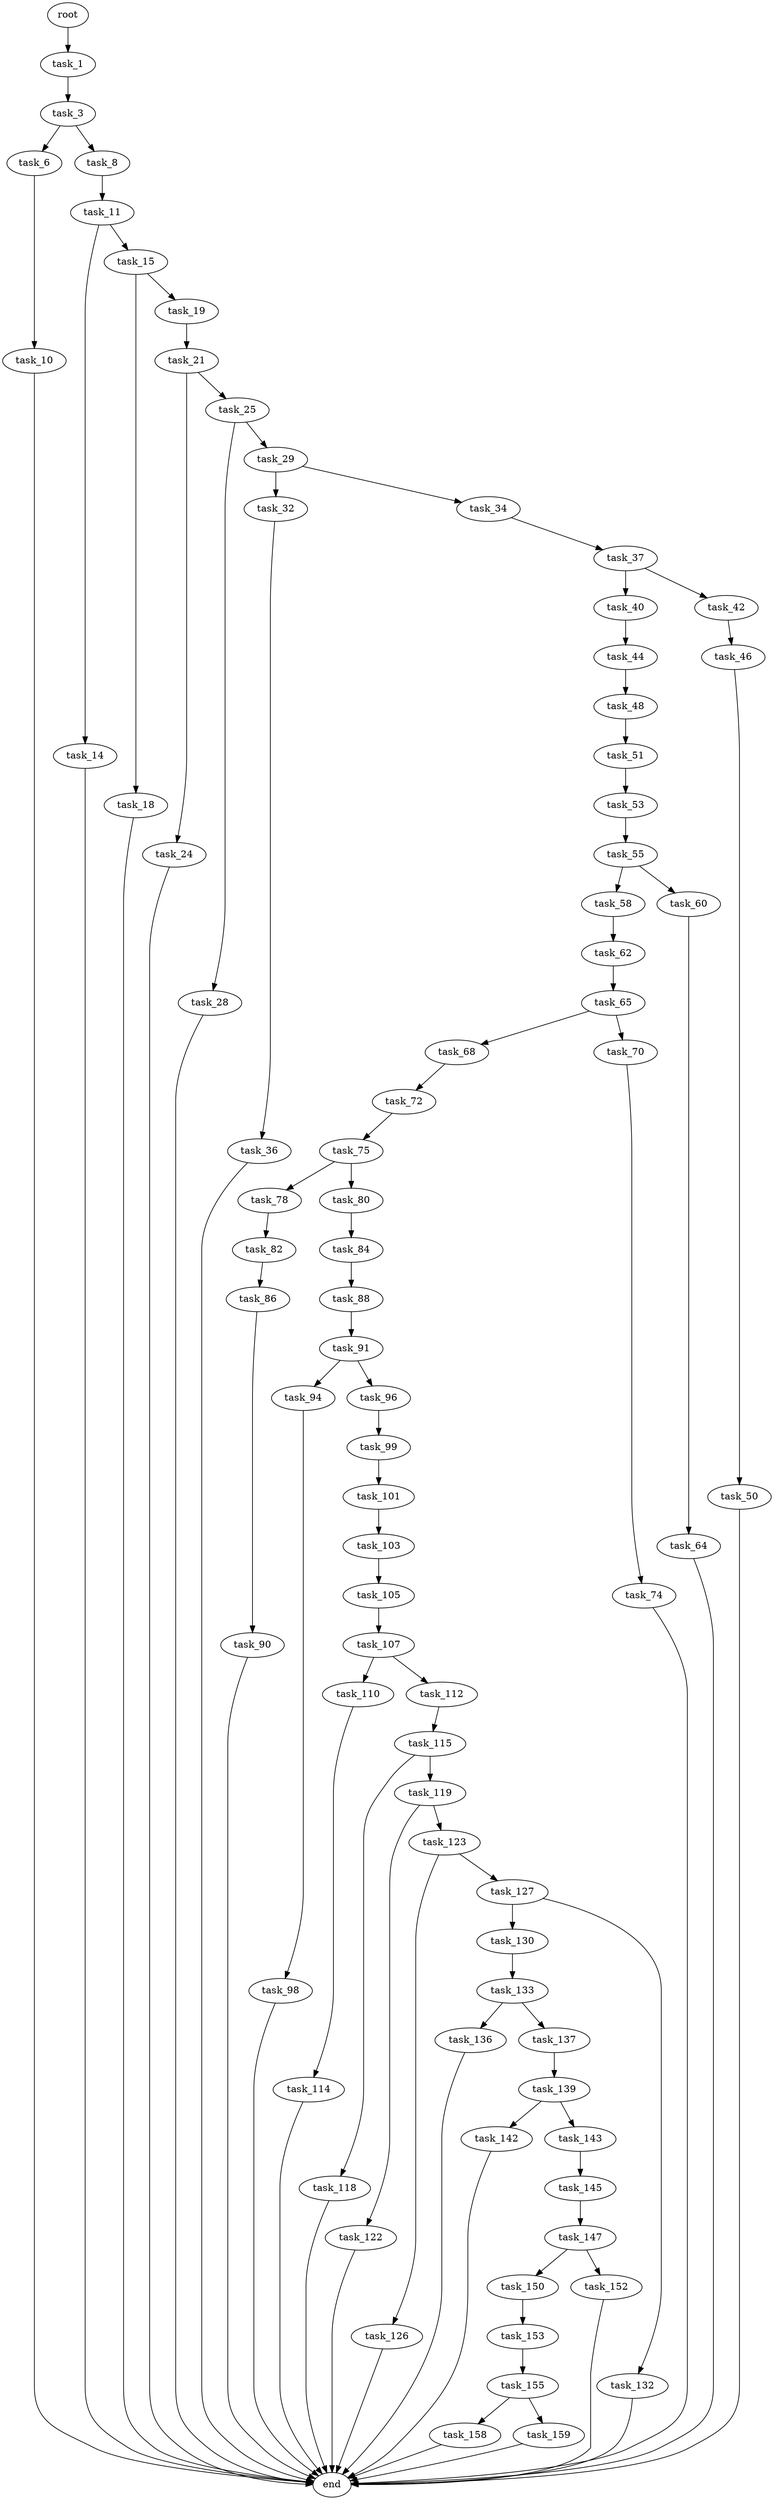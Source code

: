 digraph G {
  root [size="0.000000"];
  task_1 [size="28991029248.000000"];
  task_3 [size="23219223998.000000"];
  task_6 [size="69954094160.000000"];
  task_8 [size="137082456756.000000"];
  task_10 [size="134217728000.000000"];
  task_11 [size="1284249271186.000000"];
  task_14 [size="14913925526.000000"];
  task_15 [size="3685269890.000000"];
  task_18 [size="28991029248.000000"];
  task_19 [size="23922773776.000000"];
  task_21 [size="617314892958.000000"];
  task_24 [size="88368686709.000000"];
  task_25 [size="134217728000.000000"];
  task_28 [size="263247549041.000000"];
  task_29 [size="59639506386.000000"];
  task_32 [size="17683339736.000000"];
  task_34 [size="9642710562.000000"];
  task_36 [size="12819834331.000000"];
  task_37 [size="4114000255.000000"];
  task_40 [size="10032058451.000000"];
  task_42 [size="25476167758.000000"];
  task_44 [size="328953162423.000000"];
  task_46 [size="68719476736.000000"];
  task_48 [size="231928233984.000000"];
  task_50 [size="1190690616360.000000"];
  task_51 [size="1234683372571.000000"];
  task_53 [size="28991029248.000000"];
  task_55 [size="110902551017.000000"];
  task_58 [size="4733127665.000000"];
  task_60 [size="782757789696.000000"];
  task_62 [size="23555161642.000000"];
  task_64 [size="1073741824000.000000"];
  task_65 [size="64930168065.000000"];
  task_68 [size="92774205602.000000"];
  task_70 [size="53635847121.000000"];
  task_72 [size="837860080688.000000"];
  task_74 [size="8589934592.000000"];
  task_75 [size="12135801394.000000"];
  task_78 [size="7182511300.000000"];
  task_80 [size="904652039141.000000"];
  task_82 [size="4174519673.000000"];
  task_84 [size="1073741824000.000000"];
  task_86 [size="28730513839.000000"];
  task_88 [size="1940781831.000000"];
  task_90 [size="16043238936.000000"];
  task_91 [size="54281247813.000000"];
  task_94 [size="1275134752.000000"];
  task_96 [size="557422371329.000000"];
  task_98 [size="31174402234.000000"];
  task_99 [size="3178568961.000000"];
  task_101 [size="43991353674.000000"];
  task_103 [size="28991029248.000000"];
  task_105 [size="368293445632.000000"];
  task_107 [size="788614987340.000000"];
  task_110 [size="458424662293.000000"];
  task_112 [size="668163200347.000000"];
  task_114 [size="68719476736.000000"];
  task_115 [size="28808197837.000000"];
  task_118 [size="411492236057.000000"];
  task_119 [size="627184619337.000000"];
  task_122 [size="11991470024.000000"];
  task_123 [size="238546347933.000000"];
  task_126 [size="13810415751.000000"];
  task_127 [size="231928233984.000000"];
  task_130 [size="23567697153.000000"];
  task_132 [size="68719476736.000000"];
  task_133 [size="160470919774.000000"];
  task_136 [size="71383630634.000000"];
  task_137 [size="549755813888.000000"];
  task_139 [size="71798190335.000000"];
  task_142 [size="3552355900.000000"];
  task_143 [size="1073741824000.000000"];
  task_145 [size="5214262345.000000"];
  task_147 [size="4914232455.000000"];
  task_150 [size="19063003667.000000"];
  task_152 [size="1304832375040.000000"];
  task_153 [size="549755813888.000000"];
  task_155 [size="1667708200.000000"];
  task_158 [size="8589934592.000000"];
  task_159 [size="8990412281.000000"];
  end [size="0.000000"];

  root -> task_1 [size="1.000000"];
  task_1 -> task_3 [size="75497472.000000"];
  task_3 -> task_6 [size="411041792.000000"];
  task_3 -> task_8 [size="411041792.000000"];
  task_6 -> task_10 [size="209715200.000000"];
  task_8 -> task_11 [size="301989888.000000"];
  task_10 -> end [size="1.000000"];
  task_11 -> task_14 [size="838860800.000000"];
  task_11 -> task_15 [size="838860800.000000"];
  task_14 -> end [size="1.000000"];
  task_15 -> task_18 [size="75497472.000000"];
  task_15 -> task_19 [size="75497472.000000"];
  task_18 -> end [size="1.000000"];
  task_19 -> task_21 [size="536870912.000000"];
  task_21 -> task_24 [size="536870912.000000"];
  task_21 -> task_25 [size="536870912.000000"];
  task_24 -> end [size="1.000000"];
  task_25 -> task_28 [size="209715200.000000"];
  task_25 -> task_29 [size="209715200.000000"];
  task_28 -> end [size="1.000000"];
  task_29 -> task_32 [size="75497472.000000"];
  task_29 -> task_34 [size="75497472.000000"];
  task_32 -> task_36 [size="75497472.000000"];
  task_34 -> task_37 [size="536870912.000000"];
  task_36 -> end [size="1.000000"];
  task_37 -> task_40 [size="301989888.000000"];
  task_37 -> task_42 [size="301989888.000000"];
  task_40 -> task_44 [size="301989888.000000"];
  task_42 -> task_46 [size="679477248.000000"];
  task_44 -> task_48 [size="301989888.000000"];
  task_46 -> task_50 [size="134217728.000000"];
  task_48 -> task_51 [size="301989888.000000"];
  task_50 -> end [size="1.000000"];
  task_51 -> task_53 [size="838860800.000000"];
  task_53 -> task_55 [size="75497472.000000"];
  task_55 -> task_58 [size="134217728.000000"];
  task_55 -> task_60 [size="134217728.000000"];
  task_58 -> task_62 [size="75497472.000000"];
  task_60 -> task_64 [size="679477248.000000"];
  task_62 -> task_65 [size="536870912.000000"];
  task_64 -> end [size="1.000000"];
  task_65 -> task_68 [size="134217728.000000"];
  task_65 -> task_70 [size="134217728.000000"];
  task_68 -> task_72 [size="134217728.000000"];
  task_70 -> task_74 [size="838860800.000000"];
  task_72 -> task_75 [size="536870912.000000"];
  task_74 -> end [size="1.000000"];
  task_75 -> task_78 [size="411041792.000000"];
  task_75 -> task_80 [size="411041792.000000"];
  task_78 -> task_82 [size="134217728.000000"];
  task_80 -> task_84 [size="838860800.000000"];
  task_82 -> task_86 [size="134217728.000000"];
  task_84 -> task_88 [size="838860800.000000"];
  task_86 -> task_90 [size="679477248.000000"];
  task_88 -> task_91 [size="75497472.000000"];
  task_90 -> end [size="1.000000"];
  task_91 -> task_94 [size="75497472.000000"];
  task_91 -> task_96 [size="75497472.000000"];
  task_94 -> task_98 [size="75497472.000000"];
  task_96 -> task_99 [size="411041792.000000"];
  task_98 -> end [size="1.000000"];
  task_99 -> task_101 [size="75497472.000000"];
  task_101 -> task_103 [size="134217728.000000"];
  task_103 -> task_105 [size="75497472.000000"];
  task_105 -> task_107 [size="411041792.000000"];
  task_107 -> task_110 [size="838860800.000000"];
  task_107 -> task_112 [size="838860800.000000"];
  task_110 -> task_114 [size="536870912.000000"];
  task_112 -> task_115 [size="536870912.000000"];
  task_114 -> end [size="1.000000"];
  task_115 -> task_118 [size="679477248.000000"];
  task_115 -> task_119 [size="679477248.000000"];
  task_118 -> end [size="1.000000"];
  task_119 -> task_122 [size="536870912.000000"];
  task_119 -> task_123 [size="536870912.000000"];
  task_122 -> end [size="1.000000"];
  task_123 -> task_126 [size="679477248.000000"];
  task_123 -> task_127 [size="679477248.000000"];
  task_126 -> end [size="1.000000"];
  task_127 -> task_130 [size="301989888.000000"];
  task_127 -> task_132 [size="301989888.000000"];
  task_130 -> task_133 [size="411041792.000000"];
  task_132 -> end [size="1.000000"];
  task_133 -> task_136 [size="134217728.000000"];
  task_133 -> task_137 [size="134217728.000000"];
  task_136 -> end [size="1.000000"];
  task_137 -> task_139 [size="536870912.000000"];
  task_139 -> task_142 [size="75497472.000000"];
  task_139 -> task_143 [size="75497472.000000"];
  task_142 -> end [size="1.000000"];
  task_143 -> task_145 [size="838860800.000000"];
  task_145 -> task_147 [size="536870912.000000"];
  task_147 -> task_150 [size="209715200.000000"];
  task_147 -> task_152 [size="209715200.000000"];
  task_150 -> task_153 [size="838860800.000000"];
  task_152 -> end [size="1.000000"];
  task_153 -> task_155 [size="536870912.000000"];
  task_155 -> task_158 [size="33554432.000000"];
  task_155 -> task_159 [size="33554432.000000"];
  task_158 -> end [size="1.000000"];
  task_159 -> end [size="1.000000"];
}
